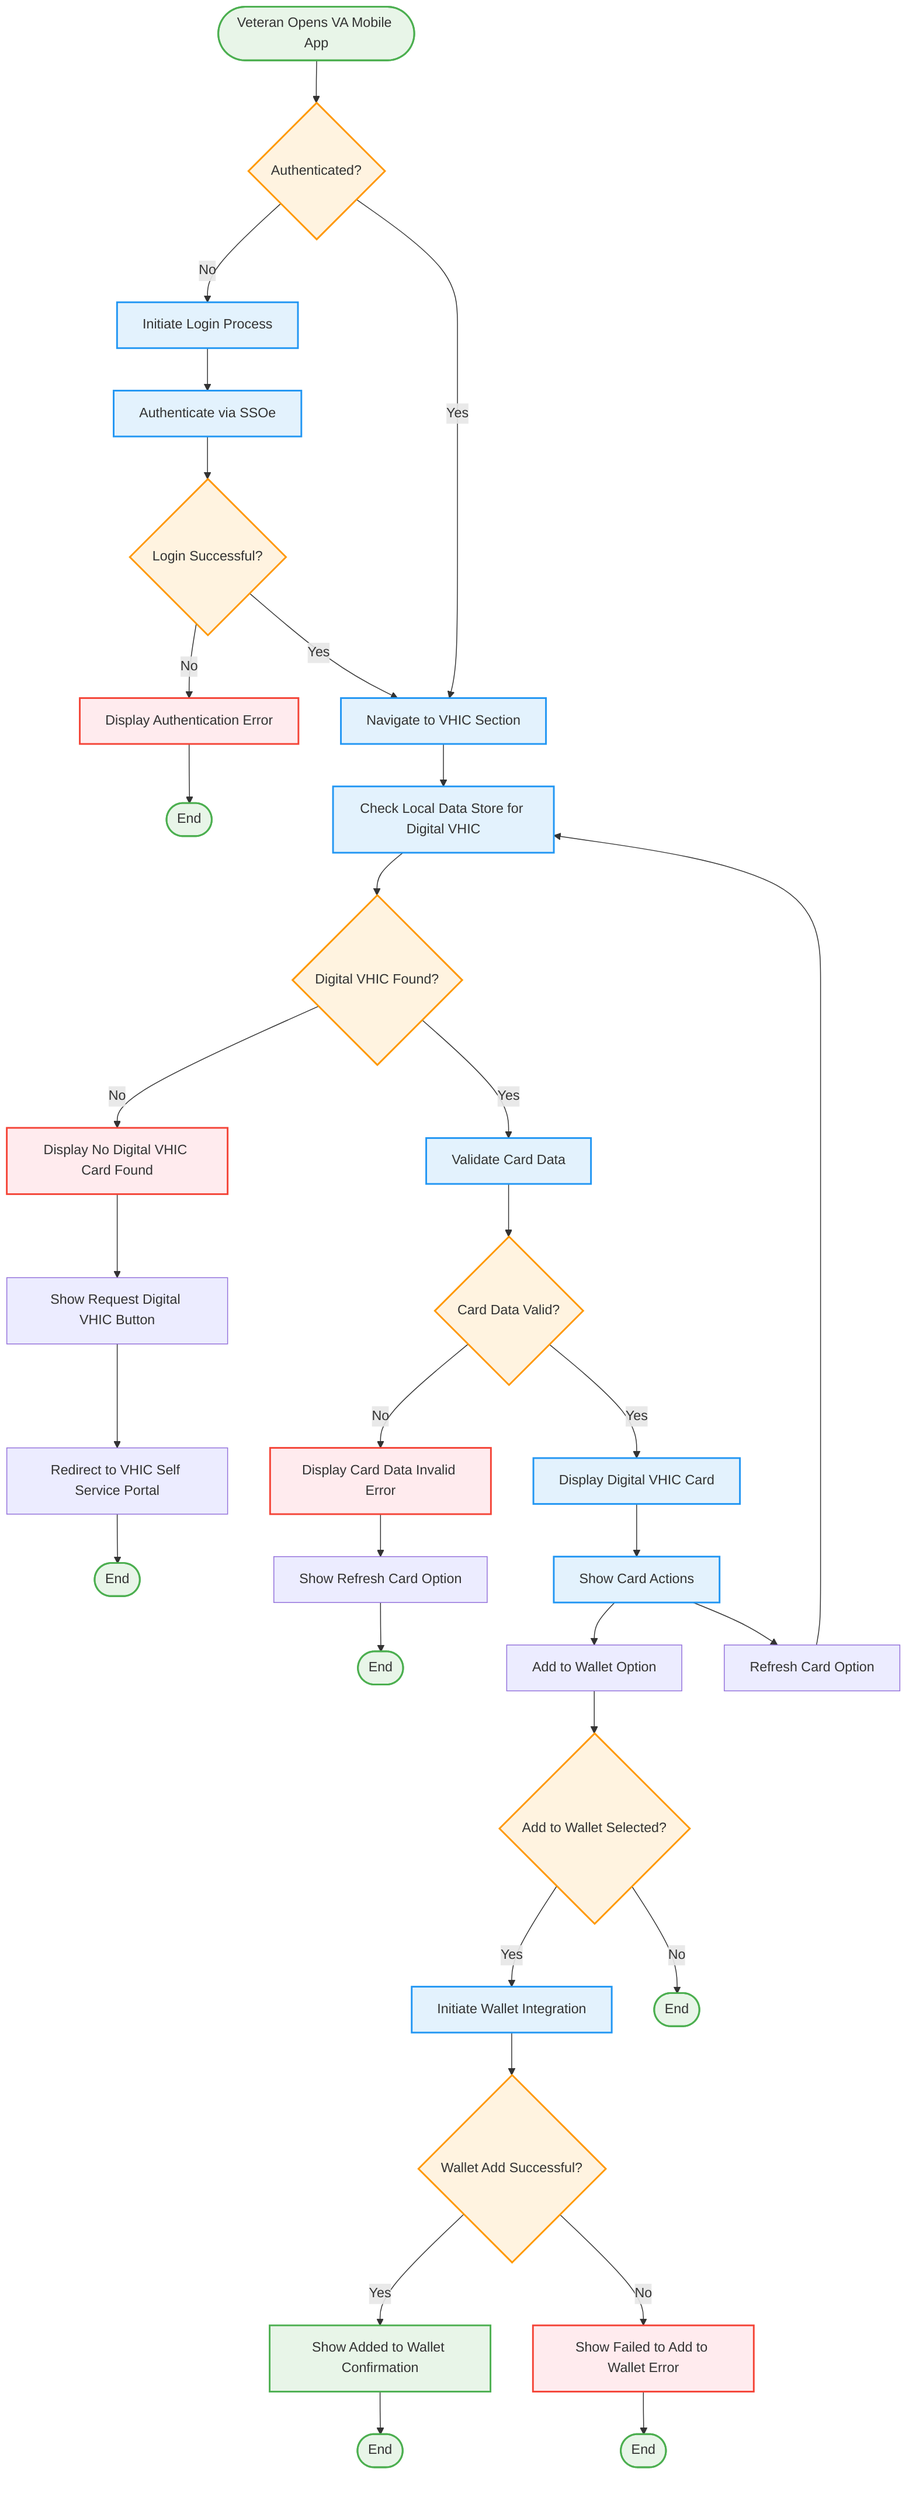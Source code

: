 flowchart TD
    Start([Veteran Opens VA Mobile App]) --> Auth{Authenticated?}
    
    Auth -->|No| Login[Initiate Login Process]
    Login --> SSOe[Authenticate via SSOe]
    SSOe --> AuthSuccess{Login Successful?}
    AuthSuccess -->|No| AuthError[Display Authentication Error]
    AuthError --> End1([End])
    AuthSuccess -->|Yes| NavToVHIC
    
    Auth -->|Yes| NavToVHIC[Navigate to VHIC Section]
    
    NavToVHIC --> CheckCard[Check Local Data Store for Digital VHIC]
    CheckCard --> HasCard{Digital VHIC Found?}
    
    HasCard -->|No| NoCard[Display No Digital VHIC Card Found]
    NoCard --> RequestCard[Show Request Digital VHIC Button]
    RequestCard --> RedirectVHIC[Redirect to VHIC Self Service Portal]
    RedirectVHIC --> End2([End])
    
    HasCard -->|Yes| ValidateCard[Validate Card Data]
    ValidateCard --> CardValid{Card Data Valid?}
    
    CardValid -->|No| InvalidCard[Display Card Data Invalid Error]
    InvalidCard --> RefreshCard[Show Refresh Card Option]
    RefreshCard --> End3([End])
    
    CardValid -->|Yes| DisplayCard[Display Digital VHIC Card]
    DisplayCard --> CardActions[Show Card Actions]
    
    CardActions --> WalletOption[Add to Wallet Option]
    CardActions --> RefreshOption[Refresh Card Option]
    
    WalletOption --> AddWallet{Add to Wallet Selected?}
    AddWallet -->|Yes| WalletFlow[Initiate Wallet Integration]
    WalletFlow --> WalletSuccess{Wallet Add Successful?}
    WalletSuccess -->|Yes| WalletConfirm[Show Added to Wallet Confirmation]
    WalletSuccess -->|No| WalletError[Show Failed to Add to Wallet Error]
    WalletConfirm --> End4([End])
    WalletError --> End5([End])
    
    AddWallet -->|No| End6([End])
    RefreshOption --> CheckCard
    
    classDef startEnd fill:#e8f5e8,stroke:#4caf50,stroke-width:2px
    classDef process fill:#e3f2fd,stroke:#2196f3,stroke-width:2px  
    classDef decision fill:#fff3e0,stroke:#ff9800,stroke-width:2px
    classDef error fill:#ffebee,stroke:#f44336,stroke-width:2px
    classDef success fill:#e8f5e8,stroke:#4caf50,stroke-width:2px
    
    class Start,End1,End2,End3,End4,End5,End6 startEnd
    class Login,SSOe,NavToVHIC,CheckCard,ValidateCard,DisplayCard,CardActions,WalletFlow process
    class Auth,AuthSuccess,HasCard,CardValid,AddWallet,WalletSuccess decision
    class AuthError,NoCard,InvalidCard,WalletError error
    class WalletConfirm success